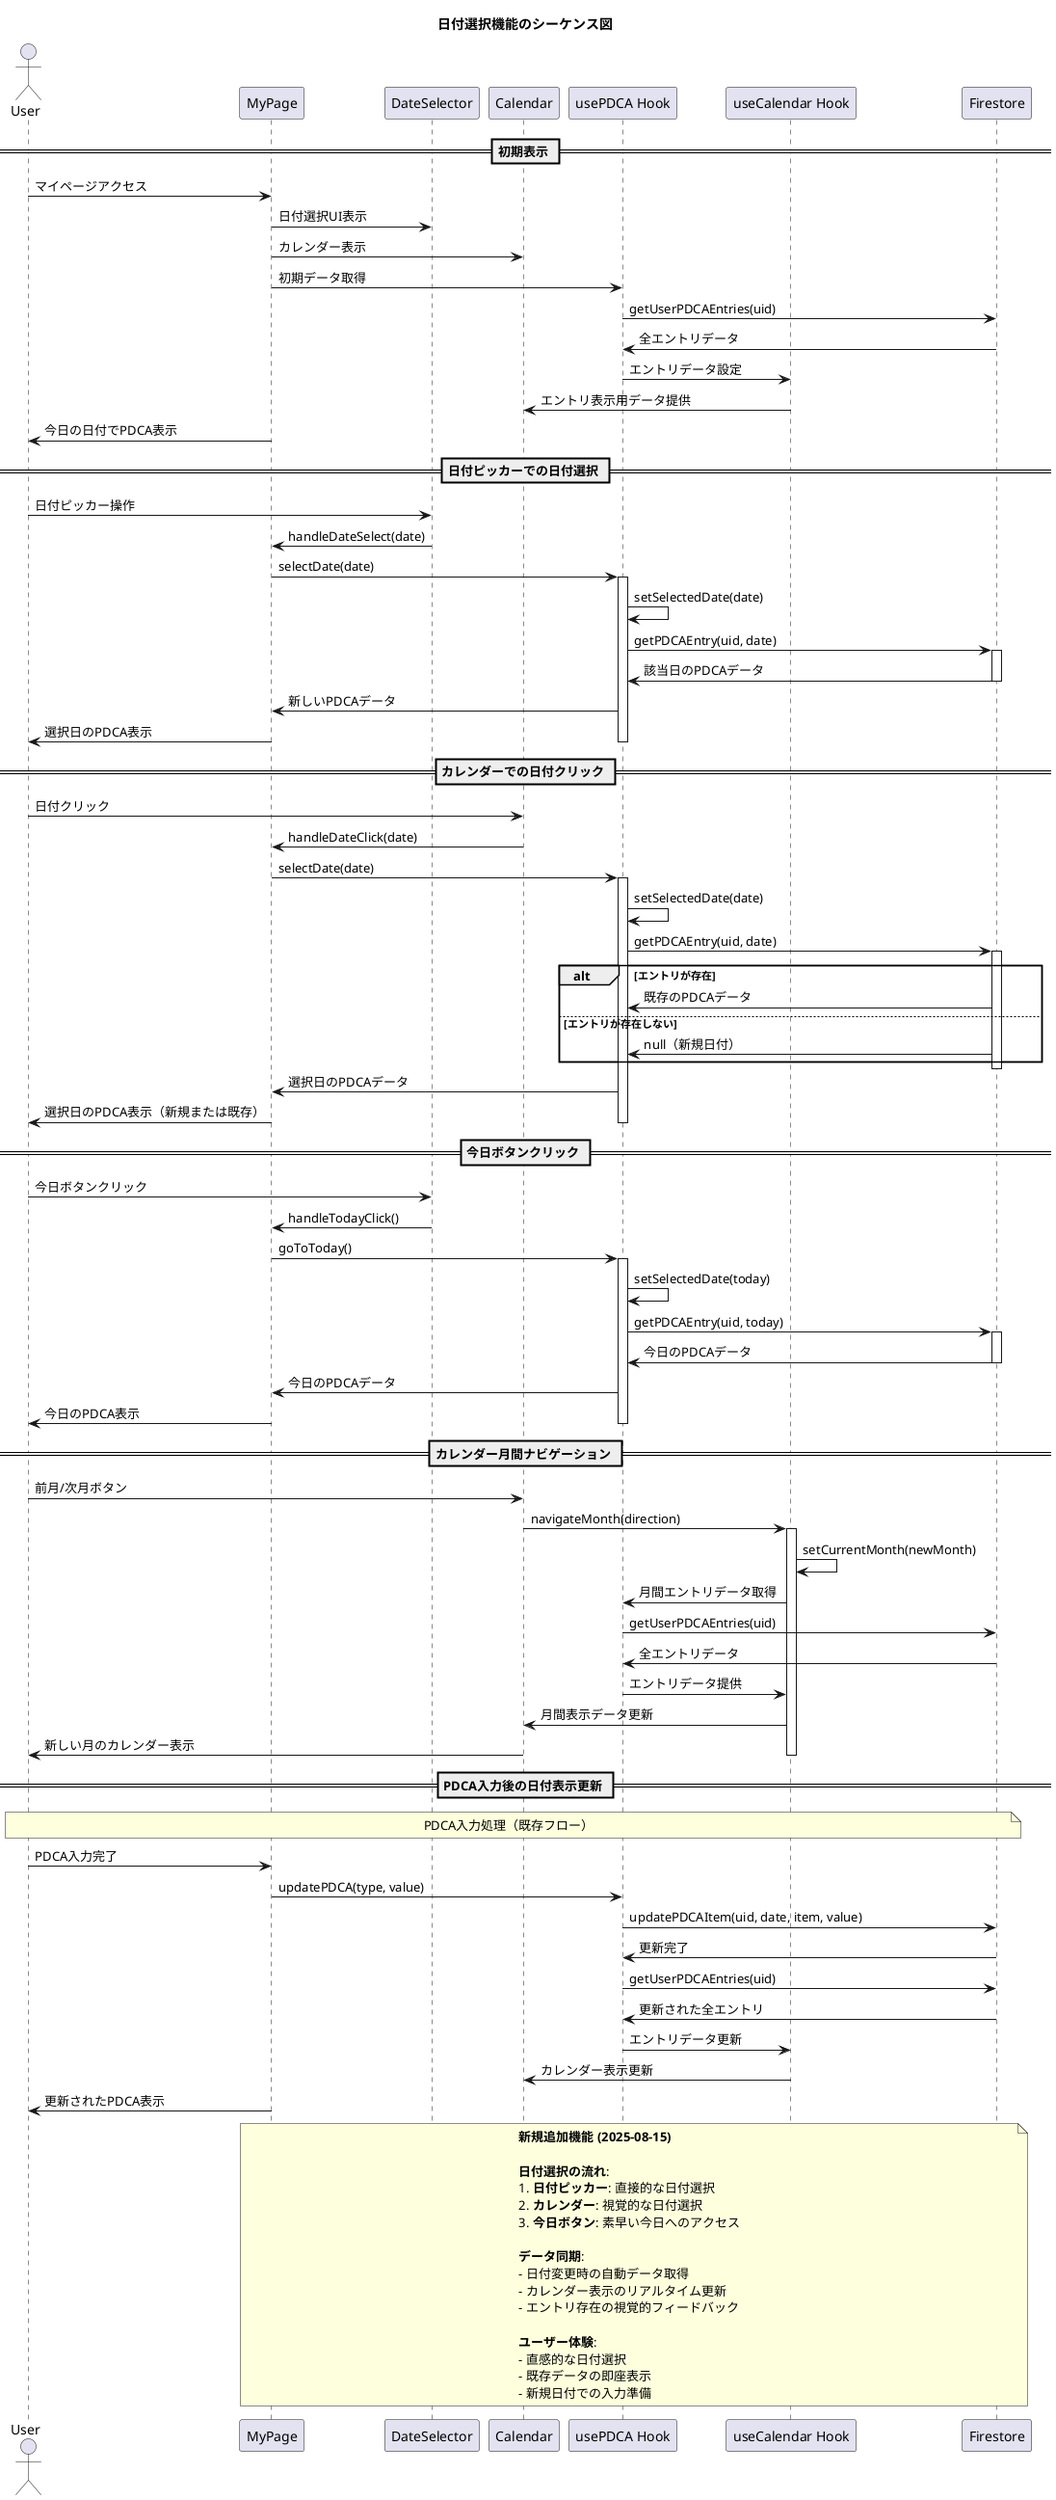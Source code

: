 @startuml
title 日付選択機能のシーケンス図

actor User as U
participant "MyPage" as MP
participant "DateSelector" as DS
participant "Calendar" as CAL
participant "usePDCA Hook" as UPH
participant "useCalendar Hook" as UC
participant "Firestore" as FS

== 初期表示 ==
U -> MP: マイページアクセス
MP -> DS: 日付選択UI表示
MP -> CAL: カレンダー表示
MP -> UPH: 初期データ取得
UPH -> FS: getUserPDCAEntries(uid)
FS -> UPH: 全エントリデータ
UPH -> UC: エントリデータ設定
UC -> CAL: エントリ表示用データ提供
MP -> U: 今日の日付でPDCA表示

== 日付ピッカーでの日付選択 ==
U -> DS: 日付ピッカー操作
DS -> MP: handleDateSelect(date)
MP -> UPH: selectDate(date)
activate UPH
UPH -> UPH: setSelectedDate(date)
UPH -> FS: getPDCAEntry(uid, date)
activate FS
FS -> UPH: 該当日のPDCAデータ
deactivate FS
UPH -> MP: 新しいPDCAデータ
MP -> U: 選択日のPDCA表示
deactivate UPH

== カレンダーでの日付クリック ==
U -> CAL: 日付クリック
CAL -> MP: handleDateClick(date)
MP -> UPH: selectDate(date)
activate UPH
UPH -> UPH: setSelectedDate(date)
UPH -> FS: getPDCAEntry(uid, date)
activate FS
alt エントリが存在
    FS -> UPH: 既存のPDCAデータ
else エントリが存在しない
    FS -> UPH: null（新規日付）
end
deactivate FS
UPH -> MP: 選択日のPDCAデータ
MP -> U: 選択日のPDCA表示（新規または既存）
deactivate UPH

== 今日ボタンクリック ==
U -> DS: 今日ボタンクリック
DS -> MP: handleTodayClick()
MP -> UPH: goToToday()
activate UPH
UPH -> UPH: setSelectedDate(today)
UPH -> FS: getPDCAEntry(uid, today)
activate FS
FS -> UPH: 今日のPDCAデータ
deactivate FS
UPH -> MP: 今日のPDCAデータ
MP -> U: 今日のPDCA表示
deactivate UPH

== カレンダー月間ナビゲーション ==
U -> CAL: 前月/次月ボタン
CAL -> UC: navigateMonth(direction)
activate UC
UC -> UC: setCurrentMonth(newMonth)
UC -> UPH: 月間エントリデータ取得
UPH -> FS: getUserPDCAEntries(uid)
FS -> UPH: 全エントリデータ
UPH -> UC: エントリデータ提供
UC -> CAL: 月間表示データ更新
CAL -> U: 新しい月のカレンダー表示
deactivate UC

== PDCA入力後の日付表示更新 ==
note over U, FS: PDCA入力処理（既存フロー）
U -> MP: PDCA入力完了
MP -> UPH: updatePDCA(type, value)
UPH -> FS: updatePDCAItem(uid, date, item, value)
FS -> UPH: 更新完了
UPH -> FS: getUserPDCAEntries(uid)
FS -> UPH: 更新された全エントリ
UPH -> UC: エントリデータ更新
UC -> CAL: カレンダー表示更新
MP -> U: 更新されたPDCA表示

note over MP, FS
**新規追加機能 (2025-08-15)**

**日付選択の流れ**:
1. **日付ピッカー**: 直接的な日付選択
2. **カレンダー**: 視覚的な日付選択
3. **今日ボタン**: 素早い今日へのアクセス

**データ同期**:
- 日付変更時の自動データ取得
- カレンダー表示のリアルタイム更新
- エントリ存在の視覚的フィードバック

**ユーザー体験**:
- 直感的な日付選択
- 既存データの即座表示
- 新規日付での入力準備
end note

@enduml

